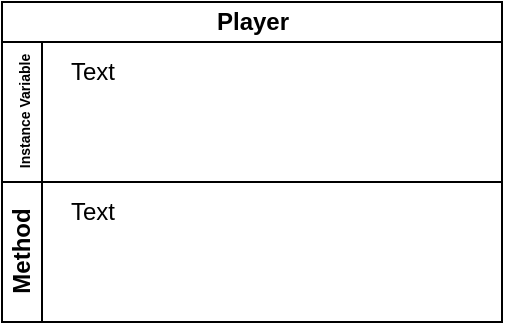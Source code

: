 <mxfile version="27.2.0">
  <diagram name="페이지-1" id="r0fNknynQlKNwsbWlVvg">
    <mxGraphModel dx="386" dy="244" grid="1" gridSize="10" guides="1" tooltips="1" connect="1" arrows="1" fold="1" page="1" pageScale="1" pageWidth="827" pageHeight="1169" math="0" shadow="0">
      <root>
        <mxCell id="0" />
        <mxCell id="1" parent="0" />
        <mxCell id="Lk1b1Nx7TdJ71u4ilE-_-1" value="Player" style="swimlane;childLayout=stackLayout;resizeParent=1;resizeParentMax=0;horizontal=1;startSize=20;horizontalStack=0;html=1;" vertex="1" parent="1">
          <mxGeometry x="40" y="240" width="250" height="160" as="geometry" />
        </mxCell>
        <mxCell id="Lk1b1Nx7TdJ71u4ilE-_-3" value="&lt;font style=&quot;font-size: 7px;&quot;&gt;Instance Variable&lt;/font&gt;" style="swimlane;startSize=20;horizontal=0;html=1;" vertex="1" parent="Lk1b1Nx7TdJ71u4ilE-_-1">
          <mxGeometry y="20" width="250" height="70" as="geometry" />
        </mxCell>
        <mxCell id="Lk1b1Nx7TdJ71u4ilE-_-6" value="Text" style="text;html=1;align=center;verticalAlign=middle;resizable=0;points=[];autosize=1;strokeColor=none;fillColor=none;" vertex="1" parent="Lk1b1Nx7TdJ71u4ilE-_-3">
          <mxGeometry x="20" width="50" height="30" as="geometry" />
        </mxCell>
        <mxCell id="Lk1b1Nx7TdJ71u4ilE-_-4" value="Method" style="swimlane;startSize=20;horizontal=0;html=1;" vertex="1" parent="Lk1b1Nx7TdJ71u4ilE-_-1">
          <mxGeometry y="90" width="250" height="70" as="geometry" />
        </mxCell>
        <mxCell id="Lk1b1Nx7TdJ71u4ilE-_-7" value="Text" style="text;html=1;align=center;verticalAlign=middle;resizable=0;points=[];autosize=1;strokeColor=none;fillColor=none;" vertex="1" parent="Lk1b1Nx7TdJ71u4ilE-_-4">
          <mxGeometry x="20" width="50" height="30" as="geometry" />
        </mxCell>
      </root>
    </mxGraphModel>
  </diagram>
</mxfile>
